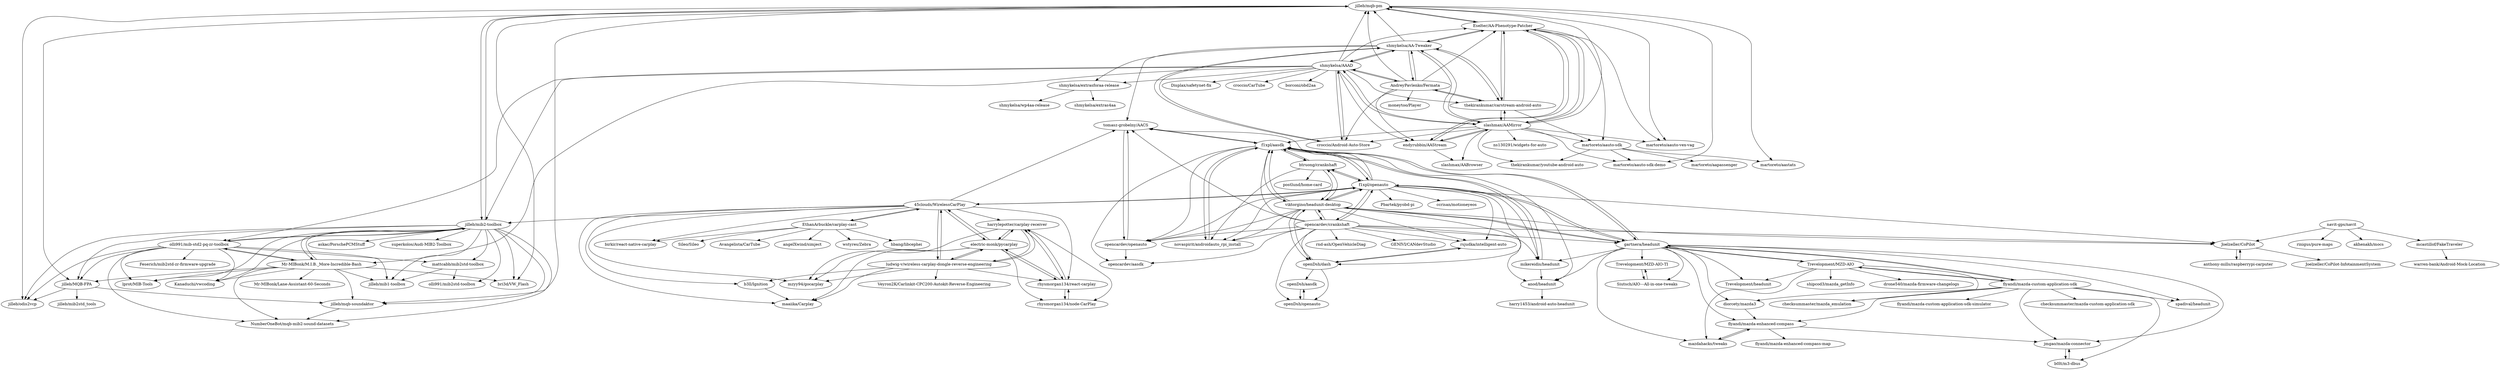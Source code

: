digraph G {
"jilleb/mqb-pm" -> "martoreto/aauto-vex-vag"
"jilleb/mqb-pm" -> "martoreto/aastats"
"jilleb/mqb-pm" -> "jilleb/mib2-toolbox"
"jilleb/mqb-pm" -> "jilleb/MQB-FPA"
"jilleb/mqb-pm" -> "Eselter/AA-Phenotype-Patcher"
"jilleb/mqb-pm" -> "bri3d/VW_Flash" ["e"=1]
"jilleb/mqb-pm" -> "jilleb/odis2vcp"
"jilleb/mqb-pm" -> "jilleb/mqb-soundaktor"
"jilleb/mqb-pm" -> "martoreto/aauto-sdk-demo"
"htruong/crankshaft" -> "f1xpl/openauto"
"htruong/crankshaft" -> "f1xpl/aasdk"
"htruong/crankshaft" -> "viktorgino/headunit-desktop"
"htruong/crankshaft" -> "novaspirit/androidauto_rpi_install"
"htruong/crankshaft" -> "postlund/home-card" ["e"=1]
"shmykelsa/AAAD" -> "shmykelsa/AA-Tweaker"
"shmykelsa/AAAD" -> "AndreyPavlenko/Fermata"
"shmykelsa/AAAD" -> "croccio/Android-Auto-Store"
"shmykelsa/AAAD" -> "jilleb/mqb-pm"
"shmykelsa/AAAD" -> "jilleb/mib2-toolbox"
"shmykelsa/AAAD" -> "endyrubbin/AAStream"
"shmykelsa/AAAD" -> "thekirankumar/carstream-android-auto"
"shmykelsa/AAAD" -> "croccio/CarTube"
"shmykelsa/AAAD" -> "slashmax/AAMirror"
"shmykelsa/AAAD" -> "Eselter/AA-Phenotype-Patcher"
"shmykelsa/AAAD" -> "olli991/mib-std2-pq-zr-toolbox"
"shmykelsa/AAAD" -> "shmykelsa/extrasforaa-release"
"shmykelsa/AAAD" -> "borconi/obd2aa"
"shmykelsa/AAAD" -> "Displax/safetynet-fix" ["e"=1]
"shmykelsa/AAAD" -> "Mr-MIBonk/M.I.B._More-Incredible-Bash"
"thekirankumar/carstream-android-auto" -> "Eselter/AA-Phenotype-Patcher"
"thekirankumar/carstream-android-auto" -> "martoreto/aauto-sdk"
"thekirankumar/carstream-android-auto" -> "slashmax/AAMirror"
"thekirankumar/carstream-android-auto" -> "AndreyPavlenko/Fermata"
"thekirankumar/carstream-android-auto" -> "shmykelsa/AA-Tweaker"
"harrylepotter/carplay-receiver" -> "electric-monk/pycarplay"
"harrylepotter/carplay-receiver" -> "mzyy94/gocarplay"
"harrylepotter/carplay-receiver" -> "ludwig-v/wireless-carplay-dongle-reverse-engineering"
"harrylepotter/carplay-receiver" -> "rhysmorgan134/react-carplay"
"harrylepotter/carplay-receiver" -> "rhysmorgan134/node-CarPlay"
"AndreyPavlenko/Fermata" -> "shmykelsa/AA-Tweaker"
"AndreyPavlenko/Fermata" -> "shmykelsa/AAAD"
"AndreyPavlenko/Fermata" -> "Eselter/AA-Phenotype-Patcher"
"AndreyPavlenko/Fermata" -> "thekirankumar/carstream-android-auto"
"AndreyPavlenko/Fermata" -> "jilleb/mqb-pm"
"AndreyPavlenko/Fermata" -> "moneytoo/Player" ["e"=1]
"AndreyPavlenko/Fermata" -> "croccio/Android-Auto-Store"
"AndreyPavlenko/Fermata" -> "endyrubbin/AAStream"
"45clouds/WirelessCarPlay" -> "ludwig-v/wireless-carplay-dongle-reverse-engineering"
"45clouds/WirelessCarPlay" -> "electric-monk/pycarplay"
"45clouds/WirelessCarPlay" -> "harrylepotter/carplay-receiver"
"45clouds/WirelessCarPlay" -> "EthanArbuckle/carplay-cast"
"45clouds/WirelessCarPlay" -> "maaiika/Carplay"
"45clouds/WirelessCarPlay" -> "rhysmorgan134/react-carplay"
"45clouds/WirelessCarPlay" -> "b3ll/Ignition"
"45clouds/WirelessCarPlay" -> "birkir/react-native-carplay" ["e"=1]
"45clouds/WirelessCarPlay" -> "tomasz-grobelny/AACS"
"45clouds/WirelessCarPlay" -> "mzyy94/gocarplay"
"45clouds/WirelessCarPlay" -> "jilleb/mib2-toolbox"
"45clouds/WirelessCarPlay" -> "f1xpl/openauto"
"EthanArbuckle/carplay-cast" -> "Avangelista/CarTube" ["e"=1]
"EthanArbuckle/carplay-cast" -> "45clouds/WirelessCarPlay"
"EthanArbuckle/carplay-cast" -> "birkir/react-native-carplay" ["e"=1]
"EthanArbuckle/carplay-cast" -> "angelXwind/simject" ["e"=1]
"EthanArbuckle/carplay-cast" -> "wstyres/Zebra" ["e"=1]
"EthanArbuckle/carplay-cast" -> "hbang/libcephei" ["e"=1]
"EthanArbuckle/carplay-cast" -> "Sileo/Sileo" ["e"=1]
"ludwig-v/wireless-carplay-dongle-reverse-engineering" -> "45clouds/WirelessCarPlay"
"ludwig-v/wireless-carplay-dongle-reverse-engineering" -> "electric-monk/pycarplay"
"ludwig-v/wireless-carplay-dongle-reverse-engineering" -> "harrylepotter/carplay-receiver"
"ludwig-v/wireless-carplay-dongle-reverse-engineering" -> "maaiika/Carplay"
"ludwig-v/wireless-carplay-dongle-reverse-engineering" -> "Veyron2K/Carlinkit-CPC200-Autokit-Reverse-Engineering"
"ludwig-v/wireless-carplay-dongle-reverse-engineering" -> "mzyy94/gocarplay"
"ludwig-v/wireless-carplay-dongle-reverse-engineering" -> "rhysmorgan134/react-carplay"
"ludwig-v/wireless-carplay-dongle-reverse-engineering" -> "b3ll/Ignition"
"opencardev/crankshaft" -> "f1xpl/openauto"
"opencardev/crankshaft" -> "viktorgino/headunit-desktop"
"opencardev/crankshaft" -> "opencardev/openauto"
"opencardev/crankshaft" -> "openDsh/dash"
"opencardev/crankshaft" -> "novaspirit/androidauto_rpi_install"
"opencardev/crankshaft" -> "f1xpl/aasdk"
"opencardev/crankshaft" -> "tomasz-grobelny/AACS"
"opencardev/crankshaft" -> "Joelzeller/CoPilot"
"opencardev/crankshaft" -> "rsjudka/intelligent-auto"
"opencardev/crankshaft" -> "rnd-ash/OpenVehicleDiag" ["e"=1]
"opencardev/crankshaft" -> "GENIVI/CANdevStudio" ["e"=1]
"opencardev/crankshaft" -> "gartnera/headunit"
"opencardev/crankshaft" -> "opencardev/aasdk"
"opencardev/crankshaft" -> "mikereidis/headunit"
"opencardev/crankshaft" -> "openDsh/openauto"
"openDsh/aasdk" -> "openDsh/openauto"
"openDsh/dash" -> "rsjudka/intelligent-auto"
"openDsh/dash" -> "openDsh/openauto"
"openDsh/dash" -> "openDsh/aasdk"
"openDsh/dash" -> "viktorgino/headunit-desktop"
"openDsh/openauto" -> "openDsh/aasdk"
"navit-gps/navit" -> "akhenakh/mocs"
"navit-gps/navit" -> "Joelzeller/CoPilot"
"navit-gps/navit" -> "mcastillof/FakeTraveler"
"navit-gps/navit" -> "rinigus/pure-maps" ["e"=1]
"f1xpl/openauto" -> "opencardev/crankshaft"
"f1xpl/openauto" -> "htruong/crankshaft"
"f1xpl/openauto" -> "f1xpl/aasdk"
"f1xpl/openauto" -> "viktorgino/headunit-desktop"
"f1xpl/openauto" -> "novaspirit/androidauto_rpi_install"
"f1xpl/openauto" -> "gartnera/headunit"
"f1xpl/openauto" -> "mikereidis/headunit"
"f1xpl/openauto" -> "openDsh/dash"
"f1xpl/openauto" -> "opencardev/openauto"
"f1xpl/openauto" -> "Joelzeller/CoPilot"
"f1xpl/openauto" -> "Pbartek/pyobd-pi" ["e"=1]
"f1xpl/openauto" -> "tomasz-grobelny/AACS"
"f1xpl/openauto" -> "rsjudka/intelligent-auto"
"f1xpl/openauto" -> "45clouds/WirelessCarPlay"
"f1xpl/openauto" -> "ccrisan/motioneyeos" ["e"=1]
"Trevelopment/MZD-AIO" -> "gartnera/headunit"
"Trevelopment/MZD-AIO" -> "flyandi/mazda-custom-application-sdk"
"Trevelopment/MZD-AIO" -> "Trevelopment/headunit"
"Trevelopment/MZD-AIO" -> "drone540/mazda-firmware-changelogs"
"Trevelopment/MZD-AIO" -> "shipcod3/mazda_getInfo"
"Trevelopment/MZD-AIO" -> "mazdahacks/tweaks"
"Trevelopment/MZD-AIO" -> "checksummaster/mazda_emulation"
"flyandi/mazda-custom-application-sdk" -> "flyandi/mazda-enhanced-compass"
"flyandi/mazda-custom-application-sdk" -> "flyandi/mazda-custom-application-sdk-simulator"
"flyandi/mazda-custom-application-sdk" -> "diorcety/mazda3"
"flyandi/mazda-custom-application-sdk" -> "spadival/headunit"
"flyandi/mazda-custom-application-sdk" -> "gartnera/headunit"
"flyandi/mazda-custom-application-sdk" -> "checksummaster/mazda_emulation"
"flyandi/mazda-custom-application-sdk" -> "Trevelopment/MZD-AIO"
"flyandi/mazda-custom-application-sdk" -> "checksummaster/mazda-custom-application-sdk"
"flyandi/mazda-custom-application-sdk" -> "b0lt/m3-dbus"
"flyandi/mazda-custom-application-sdk" -> "jmgao/mazda-connector"
"shmykelsa/AA-Tweaker" -> "Eselter/AA-Phenotype-Patcher"
"shmykelsa/AA-Tweaker" -> "AndreyPavlenko/Fermata"
"shmykelsa/AA-Tweaker" -> "shmykelsa/AAAD"
"shmykelsa/AA-Tweaker" -> "tomasz-grobelny/AACS"
"shmykelsa/AA-Tweaker" -> "croccio/Android-Auto-Store"
"shmykelsa/AA-Tweaker" -> "shmykelsa/extrasforaa-release"
"shmykelsa/AA-Tweaker" -> "jilleb/mqb-pm"
"shmykelsa/AA-Tweaker" -> "slashmax/AAMirror"
"shmykelsa/AA-Tweaker" -> "thekirankumar/carstream-android-auto"
"endyrubbin/AAStream" -> "Eselter/AA-Phenotype-Patcher"
"endyrubbin/AAStream" -> "slashmax/AAMirror"
"endyrubbin/AAStream" -> "slashmax/AABrowser"
"gartnera/headunit" -> "Trevelopment/MZD-AIO"
"gartnera/headunit" -> "spadival/headunit"
"gartnera/headunit" -> "Siutsch/AIO---All-in-one-tweaks"
"gartnera/headunit" -> "flyandi/mazda-custom-application-sdk"
"gartnera/headunit" -> "viktorgino/headunit-desktop"
"gartnera/headunit" -> "Trevelopment/headunit"
"gartnera/headunit" -> "f1xpl/aasdk"
"gartnera/headunit" -> "anod/headunit"
"gartnera/headunit" -> "Trevelopment/MZD-AIO-TI"
"gartnera/headunit" -> "mikereidis/headunit"
"gartnera/headunit" -> "flyandi/mazda-enhanced-compass"
"gartnera/headunit" -> "f1xpl/openauto"
"gartnera/headunit" -> "jmgao/mazda-connector"
"gartnera/headunit" -> "mazdahacks/tweaks"
"gartnera/headunit" -> "diorcety/mazda3"
"croccio/Android-Auto-Store" -> "shmykelsa/AAAD"
"croccio/Android-Auto-Store" -> "shmykelsa/AA-Tweaker"
"slashmax/AAMirror" -> "Eselter/AA-Phenotype-Patcher"
"slashmax/AAMirror" -> "endyrubbin/AAStream"
"slashmax/AAMirror" -> "thekirankumar/carstream-android-auto"
"slashmax/AAMirror" -> "shmykelsa/AA-Tweaker"
"slashmax/AAMirror" -> "martoreto/aauto-sdk"
"slashmax/AAMirror" -> "jilleb/mqb-pm"
"slashmax/AAMirror" -> "croccio/Android-Auto-Store"
"slashmax/AAMirror" -> "thekirankumar/youtube-android-auto"
"slashmax/AAMirror" -> "martoreto/aauto-sdk-demo"
"slashmax/AAMirror" -> "f1xpl/aasdk"
"slashmax/AAMirror" -> "slashmax/AABrowser"
"slashmax/AAMirror" -> "ns130291/widgets-for-auto"
"slashmax/AAMirror" -> "shmykelsa/AAAD"
"slashmax/AAMirror" -> "martoreto/aauto-vex-vag"
"jilleb/mib2-toolbox" -> "olli991/mib-std2-pq-zr-toolbox"
"jilleb/mib2-toolbox" -> "Mr-MIBonk/M.I.B._More-Incredible-Bash"
"jilleb/mib2-toolbox" -> "jilleb/MQB-FPA"
"jilleb/mib2-toolbox" -> "mattcabb/mib2std-toolbox"
"jilleb/mib2-toolbox" -> "jilleb/mqb-pm"
"jilleb/mib2-toolbox" -> "jilleb/mib1-toolbox"
"jilleb/mib2-toolbox" -> "askac/PorschePCMStuff"
"jilleb/mib2-toolbox" -> "bri3d/VW_Flash" ["e"=1]
"jilleb/mib2-toolbox" -> "jilleb/mqb-soundaktor"
"jilleb/mib2-toolbox" -> "Kanaduchi/vwcoding"
"jilleb/mib2-toolbox" -> "superkolos/Audi-MIB2-Toolbox"
"jilleb/mib2-toolbox" -> "NumberOneBot/mqb-mib2-sound-datasets"
"jilleb/mib2-toolbox" -> "jilleb/odis2vcp"
"jilleb/mib2-toolbox" -> "lprot/MIB-Tools"
"jilleb/mib2-toolbox" -> "olli991/mib2std-toolbox"
"martoreto/aauto-sdk" -> "martoreto/aauto-sdk-demo"
"martoreto/aauto-sdk" -> "thekirankumar/youtube-android-auto"
"martoreto/aauto-sdk" -> "martoreto/aastats"
"martoreto/aauto-sdk" -> "martoreto/aapassenger"
"Eselter/AA-Phenotype-Patcher" -> "endyrubbin/AAStream"
"Eselter/AA-Phenotype-Patcher" -> "slashmax/AAMirror"
"Eselter/AA-Phenotype-Patcher" -> "thekirankumar/carstream-android-auto"
"Eselter/AA-Phenotype-Patcher" -> "shmykelsa/AA-Tweaker"
"Eselter/AA-Phenotype-Patcher" -> "martoreto/aauto-vex-vag"
"Eselter/AA-Phenotype-Patcher" -> "jilleb/mqb-pm"
"Eselter/AA-Phenotype-Patcher" -> "martoreto/aauto-sdk"
"novaspirit/androidauto_rpi_install" -> "f1xpl/aasdk"
"mattcabb/mib2std-toolbox" -> "olli991/mib2std-toolbox"
"mattcabb/mib2std-toolbox" -> "jilleb/mib1-toolbox"
"mcastillof/FakeTraveler" -> "warren-bank/Android-Mock-Location"
"tomasz-grobelny/AACS" -> "opencardev/openauto"
"tomasz-grobelny/AACS" -> "f1xpl/aasdk"
"rhysmorgan134/react-carplay" -> "rhysmorgan134/node-CarPlay"
"rhysmorgan134/react-carplay" -> "electric-monk/pycarplay"
"rhysmorgan134/react-carplay" -> "harrylepotter/carplay-receiver"
"viktorgino/headunit-desktop" -> "f1xpl/aasdk"
"viktorgino/headunit-desktop" -> "openDsh/dash"
"viktorgino/headunit-desktop" -> "rsjudka/intelligent-auto"
"viktorgino/headunit-desktop" -> "f1xpl/openauto"
"viktorgino/headunit-desktop" -> "gartnera/headunit"
"viktorgino/headunit-desktop" -> "opencardev/crankshaft"
"viktorgino/headunit-desktop" -> "Joelzeller/CoPilot"
"viktorgino/headunit-desktop" -> "htruong/crankshaft"
"viktorgino/headunit-desktop" -> "opencardev/openauto"
"viktorgino/headunit-desktop" -> "novaspirit/androidauto_rpi_install"
"viktorgino/headunit-desktop" -> "anod/headunit"
"mikereidis/headunit" -> "anod/headunit"
"mikereidis/headunit" -> "f1xpl/aasdk"
"Mr-MIBonk/M.I.B._More-Incredible-Bash" -> "jilleb/mib2-toolbox"
"Mr-MIBonk/M.I.B._More-Incredible-Bash" -> "olli991/mib-std2-pq-zr-toolbox"
"Mr-MIBonk/M.I.B._More-Incredible-Bash" -> "jilleb/mqb-soundaktor"
"Mr-MIBonk/M.I.B._More-Incredible-Bash" -> "jilleb/mib1-toolbox"
"Mr-MIBonk/M.I.B._More-Incredible-Bash" -> "NumberOneBot/mqb-mib2-sound-datasets"
"Mr-MIBonk/M.I.B._More-Incredible-Bash" -> "jilleb/MQB-FPA"
"Mr-MIBonk/M.I.B._More-Incredible-Bash" -> "Mr-MIBonk/Lane-Assistant-60-Seconds"
"Mr-MIBonk/M.I.B._More-Incredible-Bash" -> "bri3d/VW_Flash" ["e"=1]
"Mr-MIBonk/M.I.B._More-Incredible-Bash" -> "Kanaduchi/vwcoding"
"Mr-MIBonk/M.I.B._More-Incredible-Bash" -> "lprot/MIB-Tools"
"olli991/mib-std2-pq-zr-toolbox" -> "jilleb/mib2-toolbox"
"olli991/mib-std2-pq-zr-toolbox" -> "Mr-MIBonk/M.I.B._More-Incredible-Bash"
"olli991/mib-std2-pq-zr-toolbox" -> "mattcabb/mib2std-toolbox"
"olli991/mib-std2-pq-zr-toolbox" -> "jilleb/MQB-FPA"
"olli991/mib-std2-pq-zr-toolbox" -> "Feserich/mib2std-zr-firmware-upgrade"
"olli991/mib-std2-pq-zr-toolbox" -> "Kanaduchi/vwcoding"
"olli991/mib-std2-pq-zr-toolbox" -> "jilleb/mib1-toolbox"
"olli991/mib-std2-pq-zr-toolbox" -> "jilleb/odis2vcp"
"olli991/mib-std2-pq-zr-toolbox" -> "lprot/MIB-Tools"
"olli991/mib-std2-pq-zr-toolbox" -> "NumberOneBot/mqb-mib2-sound-datasets"
"diorcety/mazda3" -> "flyandi/mazda-enhanced-compass"
"f1xpl/aasdk" -> "opencardev/openauto"
"f1xpl/aasdk" -> "f1xpl/openauto"
"f1xpl/aasdk" -> "viktorgino/headunit-desktop"
"f1xpl/aasdk" -> "mikereidis/headunit"
"f1xpl/aasdk" -> "anod/headunit"
"f1xpl/aasdk" -> "opencardev/aasdk"
"f1xpl/aasdk" -> "htruong/crankshaft"
"f1xpl/aasdk" -> "tomasz-grobelny/AACS"
"f1xpl/aasdk" -> "gartnera/headunit"
"f1xpl/aasdk" -> "novaspirit/androidauto_rpi_install"
"jilleb/MQB-FPA" -> "jilleb/mqb-soundaktor"
"jilleb/MQB-FPA" -> "jilleb/odis2vcp"
"jilleb/MQB-FPA" -> "jilleb/mib2std_tools"
"jilleb/mqb-soundaktor" -> "NumberOneBot/mqb-mib2-sound-datasets"
"rsjudka/intelligent-auto" -> "openDsh/dash"
"b3ll/Ignition" -> "maaiika/Carplay"
"shmykelsa/extrasforaa-release" -> "shmykelsa/extras4aa"
"shmykelsa/extrasforaa-release" -> "shmykelsa/wp4aa-release"
"opencardev/openauto" -> "opencardev/aasdk"
"opencardev/openauto" -> "tomasz-grobelny/AACS"
"Joelzeller/CoPilot" -> "Joelzeller/CoPilot-InfotainmentSystem"
"Joelzeller/CoPilot" -> "anthony-mills/raspberrypi-carputer"
"anthony-mills/raspberrypi-carputer" -> "Joelzeller/CoPilot"
"electric-monk/pycarplay" -> "harrylepotter/carplay-receiver"
"electric-monk/pycarplay" -> "ludwig-v/wireless-carplay-dongle-reverse-engineering"
"electric-monk/pycarplay" -> "rhysmorgan134/react-carplay"
"electric-monk/pycarplay" -> "45clouds/WirelessCarPlay"
"electric-monk/pycarplay" -> "rhysmorgan134/node-CarPlay"
"electric-monk/pycarplay" -> "maaiika/Carplay"
"electric-monk/pycarplay" -> "mzyy94/gocarplay"
"rhysmorgan134/node-CarPlay" -> "rhysmorgan134/react-carplay"
"mazdahacks/tweaks" -> "flyandi/mazda-enhanced-compass"
"flyandi/mazda-enhanced-compass" -> "flyandi/mazda-enhanced-compass-map"
"flyandi/mazda-enhanced-compass" -> "jmgao/mazda-connector"
"flyandi/mazda-enhanced-compass" -> "mazdahacks/tweaks"
"b0lt/m3-dbus" -> "jmgao/mazda-connector"
"Siutsch/AIO---All-in-one-tweaks" -> "Trevelopment/MZD-AIO-TI"
"Trevelopment/MZD-AIO-TI" -> "Siutsch/AIO---All-in-one-tweaks"
"jmgao/mazda-connector" -> "b0lt/m3-dbus"
"anod/headunit" -> "harry1453/android-auto-headunit"
"jilleb/mqb-pm" ["l"="-20.018,-34.443"]
"martoreto/aauto-vex-vag" ["l"="-20.04,-34.443"]
"martoreto/aastats" ["l"="-20.058,-34.443"]
"jilleb/mib2-toolbox" ["l"="-19.979,-34.411"]
"jilleb/MQB-FPA" ["l"="-19.988,-34.429"]
"Eselter/AA-Phenotype-Patcher" ["l"="-20.036,-34.468"]
"bri3d/VW_Flash" ["l"="-20.276,-33.864"]
"jilleb/odis2vcp" ["l"="-19.996,-34.422"]
"jilleb/mqb-soundaktor" ["l"="-19.984,-34.439"]
"martoreto/aauto-sdk-demo" ["l"="-20.067,-34.451"]
"htruong/crankshaft" ["l"="-20.133,-34.39"]
"f1xpl/openauto" ["l"="-20.121,-34.342"]
"f1xpl/aasdk" ["l"="-20.11,-34.377"]
"viktorgino/headunit-desktop" ["l"="-20.131,-34.359"]
"novaspirit/androidauto_rpi_install" ["l"="-20.151,-34.379"]
"postlund/home-card" ["l"="-39.148,40.05"]
"shmykelsa/AAAD" ["l"="-19.996,-34.469"]
"shmykelsa/AA-Tweaker" ["l"="-20.023,-34.461"]
"AndreyPavlenko/Fermata" ["l"="-20.019,-34.479"]
"croccio/Android-Auto-Store" ["l"="-20.011,-34.49"]
"endyrubbin/AAStream" ["l"="-20.052,-34.481"]
"thekirankumar/carstream-android-auto" ["l"="-20.038,-34.488"]
"croccio/CarTube" ["l"="-19.99,-34.519"]
"slashmax/AAMirror" ["l"="-20.052,-34.46"]
"olli991/mib-std2-pq-zr-toolbox" ["l"="-19.959,-34.426"]
"shmykelsa/extrasforaa-release" ["l"="-19.979,-34.495"]
"borconi/obd2aa" ["l"="-19.952,-34.484"]
"Displax/safetynet-fix" ["l"="-26.734,-19.489"]
"Mr-MIBonk/M.I.B._More-Incredible-Bash" ["l"="-19.961,-34.439"]
"martoreto/aauto-sdk" ["l"="-20.071,-34.479"]
"harrylepotter/carplay-receiver" ["l"="-20.079,-34.253"]
"electric-monk/pycarplay" ["l"="-20.067,-34.263"]
"mzyy94/gocarplay" ["l"="-20.074,-34.272"]
"ludwig-v/wireless-carplay-dongle-reverse-engineering" ["l"="-20.047,-34.258"]
"rhysmorgan134/react-carplay" ["l"="-20.064,-34.241"]
"rhysmorgan134/node-CarPlay" ["l"="-20.08,-34.232"]
"moneytoo/Player" ["l"="-28.377,-21.97"]
"45clouds/WirelessCarPlay" ["l"="-20.068,-34.296"]
"EthanArbuckle/carplay-cast" ["l"="-20.105,-34.277"]
"maaiika/Carplay" ["l"="-20.043,-34.276"]
"b3ll/Ignition" ["l"="-20.02,-34.268"]
"birkir/react-native-carplay" ["l"="24.643,-29.107"]
"tomasz-grobelny/AACS" ["l"="-20.09,-34.379"]
"Avangelista/CarTube" ["l"="-49.637,-0.777"]
"angelXwind/simject" ["l"="-49.391,-0.51"]
"wstyres/Zebra" ["l"="-49.392,-0.616"]
"hbang/libcephei" ["l"="-49.47,-0.556"]
"Sileo/Sileo" ["l"="-49.452,-0.657"]
"Veyron2K/Carlinkit-CPC200-Autokit-Reverse-Engineering" ["l"="-20.03,-34.235"]
"opencardev/crankshaft" ["l"="-20.153,-34.355"]
"opencardev/openauto" ["l"="-20.121,-34.371"]
"openDsh/dash" ["l"="-20.161,-34.333"]
"Joelzeller/CoPilot" ["l"="-20.196,-34.35"]
"rsjudka/intelligent-auto" ["l"="-20.145,-34.331"]
"rnd-ash/OpenVehicleDiag" ["l"="-20.219,-33.856"]
"GENIVI/CANdevStudio" ["l"="-20.09,-33.806"]
"gartnera/headunit" ["l"="-20.078,-34.345"]
"opencardev/aasdk" ["l"="-20.137,-34.375"]
"mikereidis/headunit" ["l"="-20.102,-34.359"]
"openDsh/openauto" ["l"="-20.181,-34.333"]
"openDsh/aasdk" ["l"="-20.182,-34.32"]
"navit-gps/navit" ["l"="-20.276,-34.34"]
"akhenakh/mocs" ["l"="-20.311,-34.355"]
"mcastillof/FakeTraveler" ["l"="-20.315,-34.319"]
"rinigus/pure-maps" ["l"="-37.723,4.226"]
"Pbartek/pyobd-pi" ["l"="-20.305,-33.688"]
"ccrisan/motioneyeos" ["l"="-32.226,39.853"]
"Trevelopment/MZD-AIO" ["l"="-20.016,-34.333"]
"flyandi/mazda-custom-application-sdk" ["l"="-20.038,-34.34"]
"Trevelopment/headunit" ["l"="-20.038,-34.353"]
"drone540/mazda-firmware-changelogs" ["l"="-19.983,-34.332"]
"shipcod3/mazda_getInfo" ["l"="-19.972,-34.311"]
"mazdahacks/tweaks" ["l"="-20.044,-34.329"]
"checksummaster/mazda_emulation" ["l"="-20.006,-34.348"]
"flyandi/mazda-enhanced-compass" ["l"="-20.06,-34.332"]
"flyandi/mazda-custom-application-sdk-simulator" ["l"="-20.016,-34.317"]
"diorcety/mazda3" ["l"="-20.055,-34.349"]
"spadival/headunit" ["l"="-20.05,-34.362"]
"checksummaster/mazda-custom-application-sdk" ["l"="-20.022,-34.354"]
"b0lt/m3-dbus" ["l"="-20.035,-34.316"]
"jmgao/mazda-connector" ["l"="-20.054,-34.322"]
"slashmax/AABrowser" ["l"="-20.075,-34.468"]
"Siutsch/AIO---All-in-one-tweaks" ["l"="-20.08,-34.319"]
"anod/headunit" ["l"="-20.087,-34.366"]
"Trevelopment/MZD-AIO-TI" ["l"="-20.094,-34.322"]
"thekirankumar/youtube-android-auto" ["l"="-20.09,-34.479"]
"ns130291/widgets-for-auto" ["l"="-20.09,-34.458"]
"mattcabb/mib2std-toolbox" ["l"="-19.94,-34.404"]
"jilleb/mib1-toolbox" ["l"="-19.941,-34.418"]
"askac/PorschePCMStuff" ["l"="-19.98,-34.386"]
"Kanaduchi/vwcoding" ["l"="-19.941,-34.432"]
"superkolos/Audi-MIB2-Toolbox" ["l"="-19.964,-34.388"]
"NumberOneBot/mqb-mib2-sound-datasets" ["l"="-19.973,-34.428"]
"lprot/MIB-Tools" ["l"="-19.956,-34.413"]
"olli991/mib2std-toolbox" ["l"="-19.951,-34.393"]
"martoreto/aapassenger" ["l"="-20.091,-34.501"]
"warren-bank/Android-Mock-Location" ["l"="-20.34,-34.31"]
"Mr-MIBonk/Lane-Assistant-60-Seconds" ["l"="-19.933,-34.452"]
"Feserich/mib2std-zr-firmware-upgrade" ["l"="-19.921,-34.428"]
"jilleb/mib2std_tools" ["l"="-20.008,-34.413"]
"shmykelsa/extras4aa" ["l"="-19.961,-34.52"]
"shmykelsa/wp4aa-release" ["l"="-19.953,-34.508"]
"Joelzeller/CoPilot-InfotainmentSystem" ["l"="-20.22,-34.362"]
"anthony-mills/raspberrypi-carputer" ["l"="-20.222,-34.34"]
"flyandi/mazda-enhanced-compass-map" ["l"="-20.055,-34.312"]
"harry1453/android-auto-headunit" ["l"="-20.067,-34.384"]
}